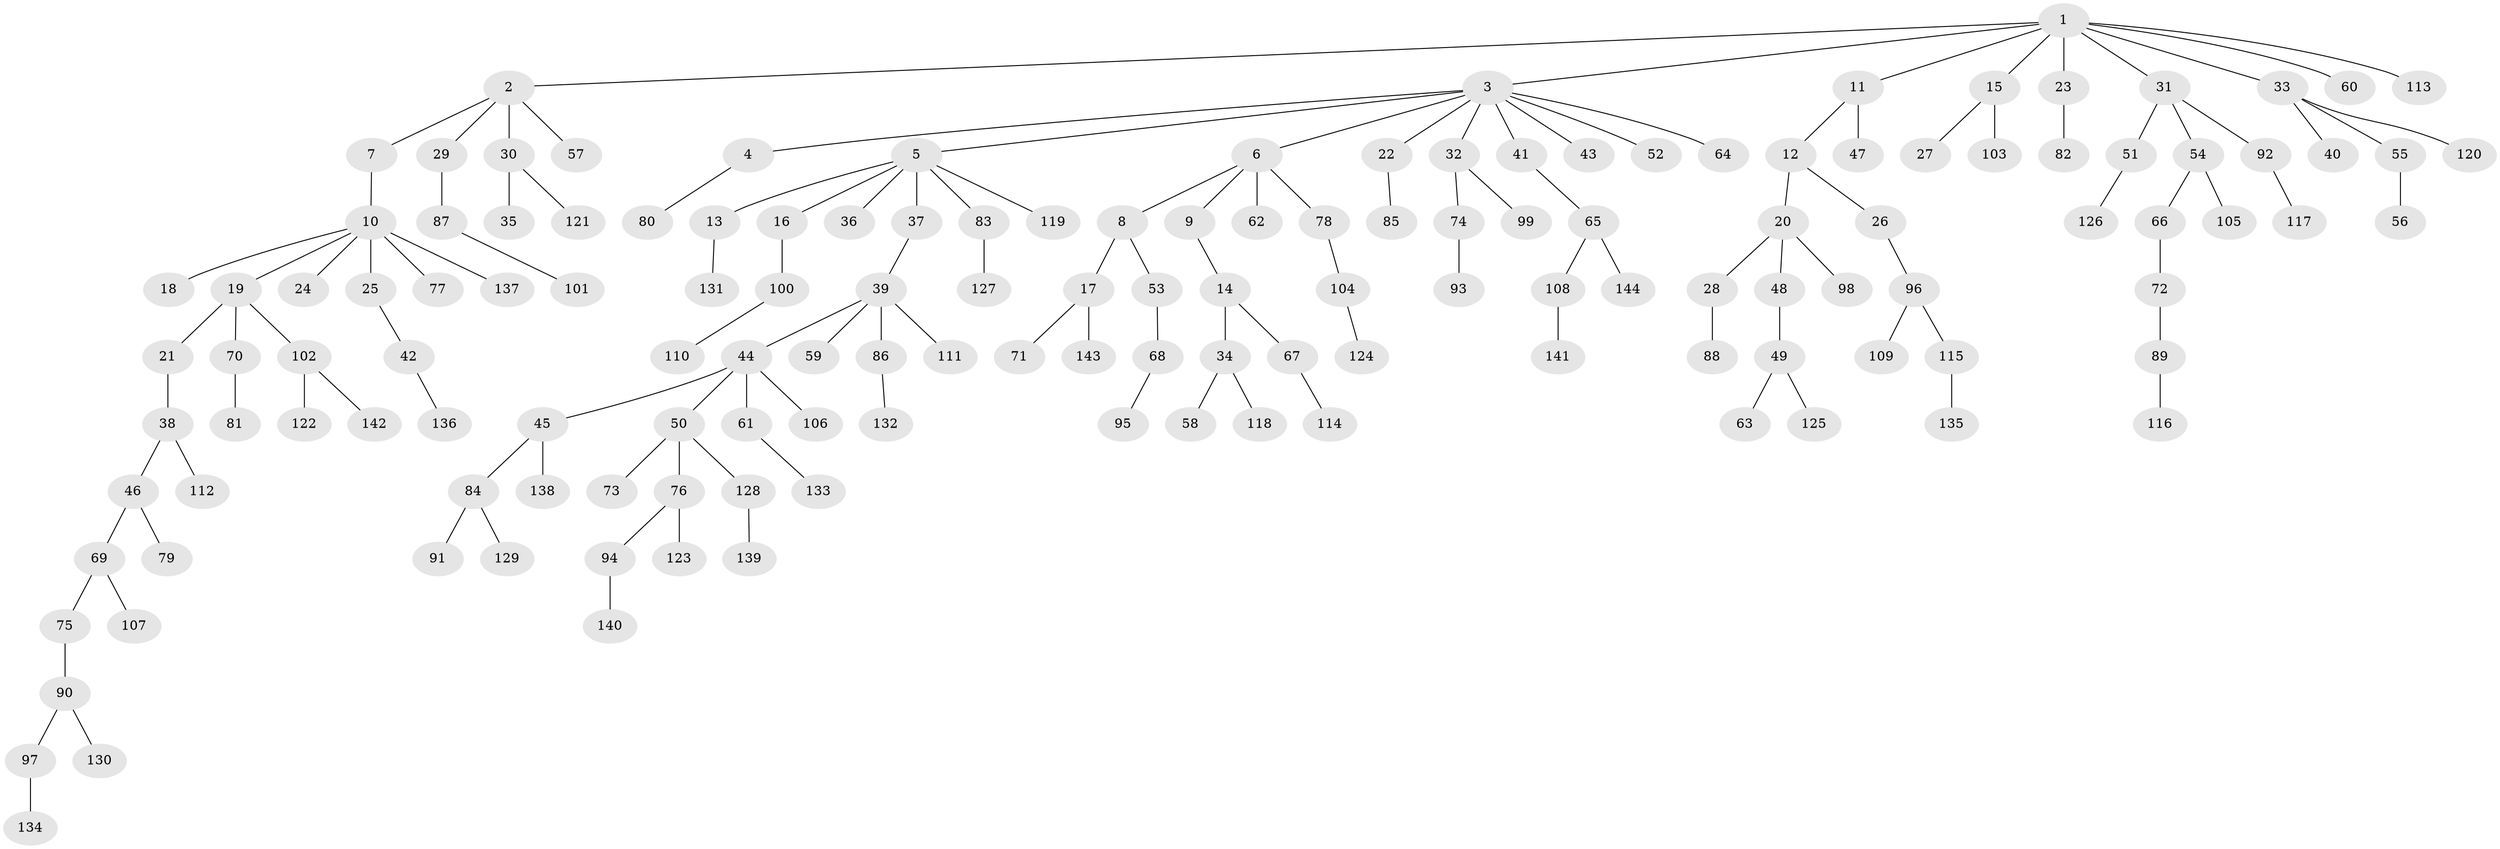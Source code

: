 // coarse degree distribution, {8: 0.010309278350515464, 5: 0.020618556701030927, 9: 0.010309278350515464, 1: 0.5463917525773195, 7: 0.020618556701030927, 4: 0.061855670103092786, 3: 0.10309278350515463, 2: 0.2268041237113402}
// Generated by graph-tools (version 1.1) at 2025/24/03/03/25 07:24:05]
// undirected, 144 vertices, 143 edges
graph export_dot {
graph [start="1"]
  node [color=gray90,style=filled];
  1;
  2;
  3;
  4;
  5;
  6;
  7;
  8;
  9;
  10;
  11;
  12;
  13;
  14;
  15;
  16;
  17;
  18;
  19;
  20;
  21;
  22;
  23;
  24;
  25;
  26;
  27;
  28;
  29;
  30;
  31;
  32;
  33;
  34;
  35;
  36;
  37;
  38;
  39;
  40;
  41;
  42;
  43;
  44;
  45;
  46;
  47;
  48;
  49;
  50;
  51;
  52;
  53;
  54;
  55;
  56;
  57;
  58;
  59;
  60;
  61;
  62;
  63;
  64;
  65;
  66;
  67;
  68;
  69;
  70;
  71;
  72;
  73;
  74;
  75;
  76;
  77;
  78;
  79;
  80;
  81;
  82;
  83;
  84;
  85;
  86;
  87;
  88;
  89;
  90;
  91;
  92;
  93;
  94;
  95;
  96;
  97;
  98;
  99;
  100;
  101;
  102;
  103;
  104;
  105;
  106;
  107;
  108;
  109;
  110;
  111;
  112;
  113;
  114;
  115;
  116;
  117;
  118;
  119;
  120;
  121;
  122;
  123;
  124;
  125;
  126;
  127;
  128;
  129;
  130;
  131;
  132;
  133;
  134;
  135;
  136;
  137;
  138;
  139;
  140;
  141;
  142;
  143;
  144;
  1 -- 2;
  1 -- 3;
  1 -- 11;
  1 -- 15;
  1 -- 23;
  1 -- 31;
  1 -- 33;
  1 -- 60;
  1 -- 113;
  2 -- 7;
  2 -- 29;
  2 -- 30;
  2 -- 57;
  3 -- 4;
  3 -- 5;
  3 -- 6;
  3 -- 22;
  3 -- 32;
  3 -- 41;
  3 -- 43;
  3 -- 52;
  3 -- 64;
  4 -- 80;
  5 -- 13;
  5 -- 16;
  5 -- 36;
  5 -- 37;
  5 -- 83;
  5 -- 119;
  6 -- 8;
  6 -- 9;
  6 -- 62;
  6 -- 78;
  7 -- 10;
  8 -- 17;
  8 -- 53;
  9 -- 14;
  10 -- 18;
  10 -- 19;
  10 -- 24;
  10 -- 25;
  10 -- 77;
  10 -- 137;
  11 -- 12;
  11 -- 47;
  12 -- 20;
  12 -- 26;
  13 -- 131;
  14 -- 34;
  14 -- 67;
  15 -- 27;
  15 -- 103;
  16 -- 100;
  17 -- 71;
  17 -- 143;
  19 -- 21;
  19 -- 70;
  19 -- 102;
  20 -- 28;
  20 -- 48;
  20 -- 98;
  21 -- 38;
  22 -- 85;
  23 -- 82;
  25 -- 42;
  26 -- 96;
  28 -- 88;
  29 -- 87;
  30 -- 35;
  30 -- 121;
  31 -- 51;
  31 -- 54;
  31 -- 92;
  32 -- 74;
  32 -- 99;
  33 -- 40;
  33 -- 55;
  33 -- 120;
  34 -- 58;
  34 -- 118;
  37 -- 39;
  38 -- 46;
  38 -- 112;
  39 -- 44;
  39 -- 59;
  39 -- 86;
  39 -- 111;
  41 -- 65;
  42 -- 136;
  44 -- 45;
  44 -- 50;
  44 -- 61;
  44 -- 106;
  45 -- 84;
  45 -- 138;
  46 -- 69;
  46 -- 79;
  48 -- 49;
  49 -- 63;
  49 -- 125;
  50 -- 73;
  50 -- 76;
  50 -- 128;
  51 -- 126;
  53 -- 68;
  54 -- 66;
  54 -- 105;
  55 -- 56;
  61 -- 133;
  65 -- 108;
  65 -- 144;
  66 -- 72;
  67 -- 114;
  68 -- 95;
  69 -- 75;
  69 -- 107;
  70 -- 81;
  72 -- 89;
  74 -- 93;
  75 -- 90;
  76 -- 94;
  76 -- 123;
  78 -- 104;
  83 -- 127;
  84 -- 91;
  84 -- 129;
  86 -- 132;
  87 -- 101;
  89 -- 116;
  90 -- 97;
  90 -- 130;
  92 -- 117;
  94 -- 140;
  96 -- 109;
  96 -- 115;
  97 -- 134;
  100 -- 110;
  102 -- 122;
  102 -- 142;
  104 -- 124;
  108 -- 141;
  115 -- 135;
  128 -- 139;
}
